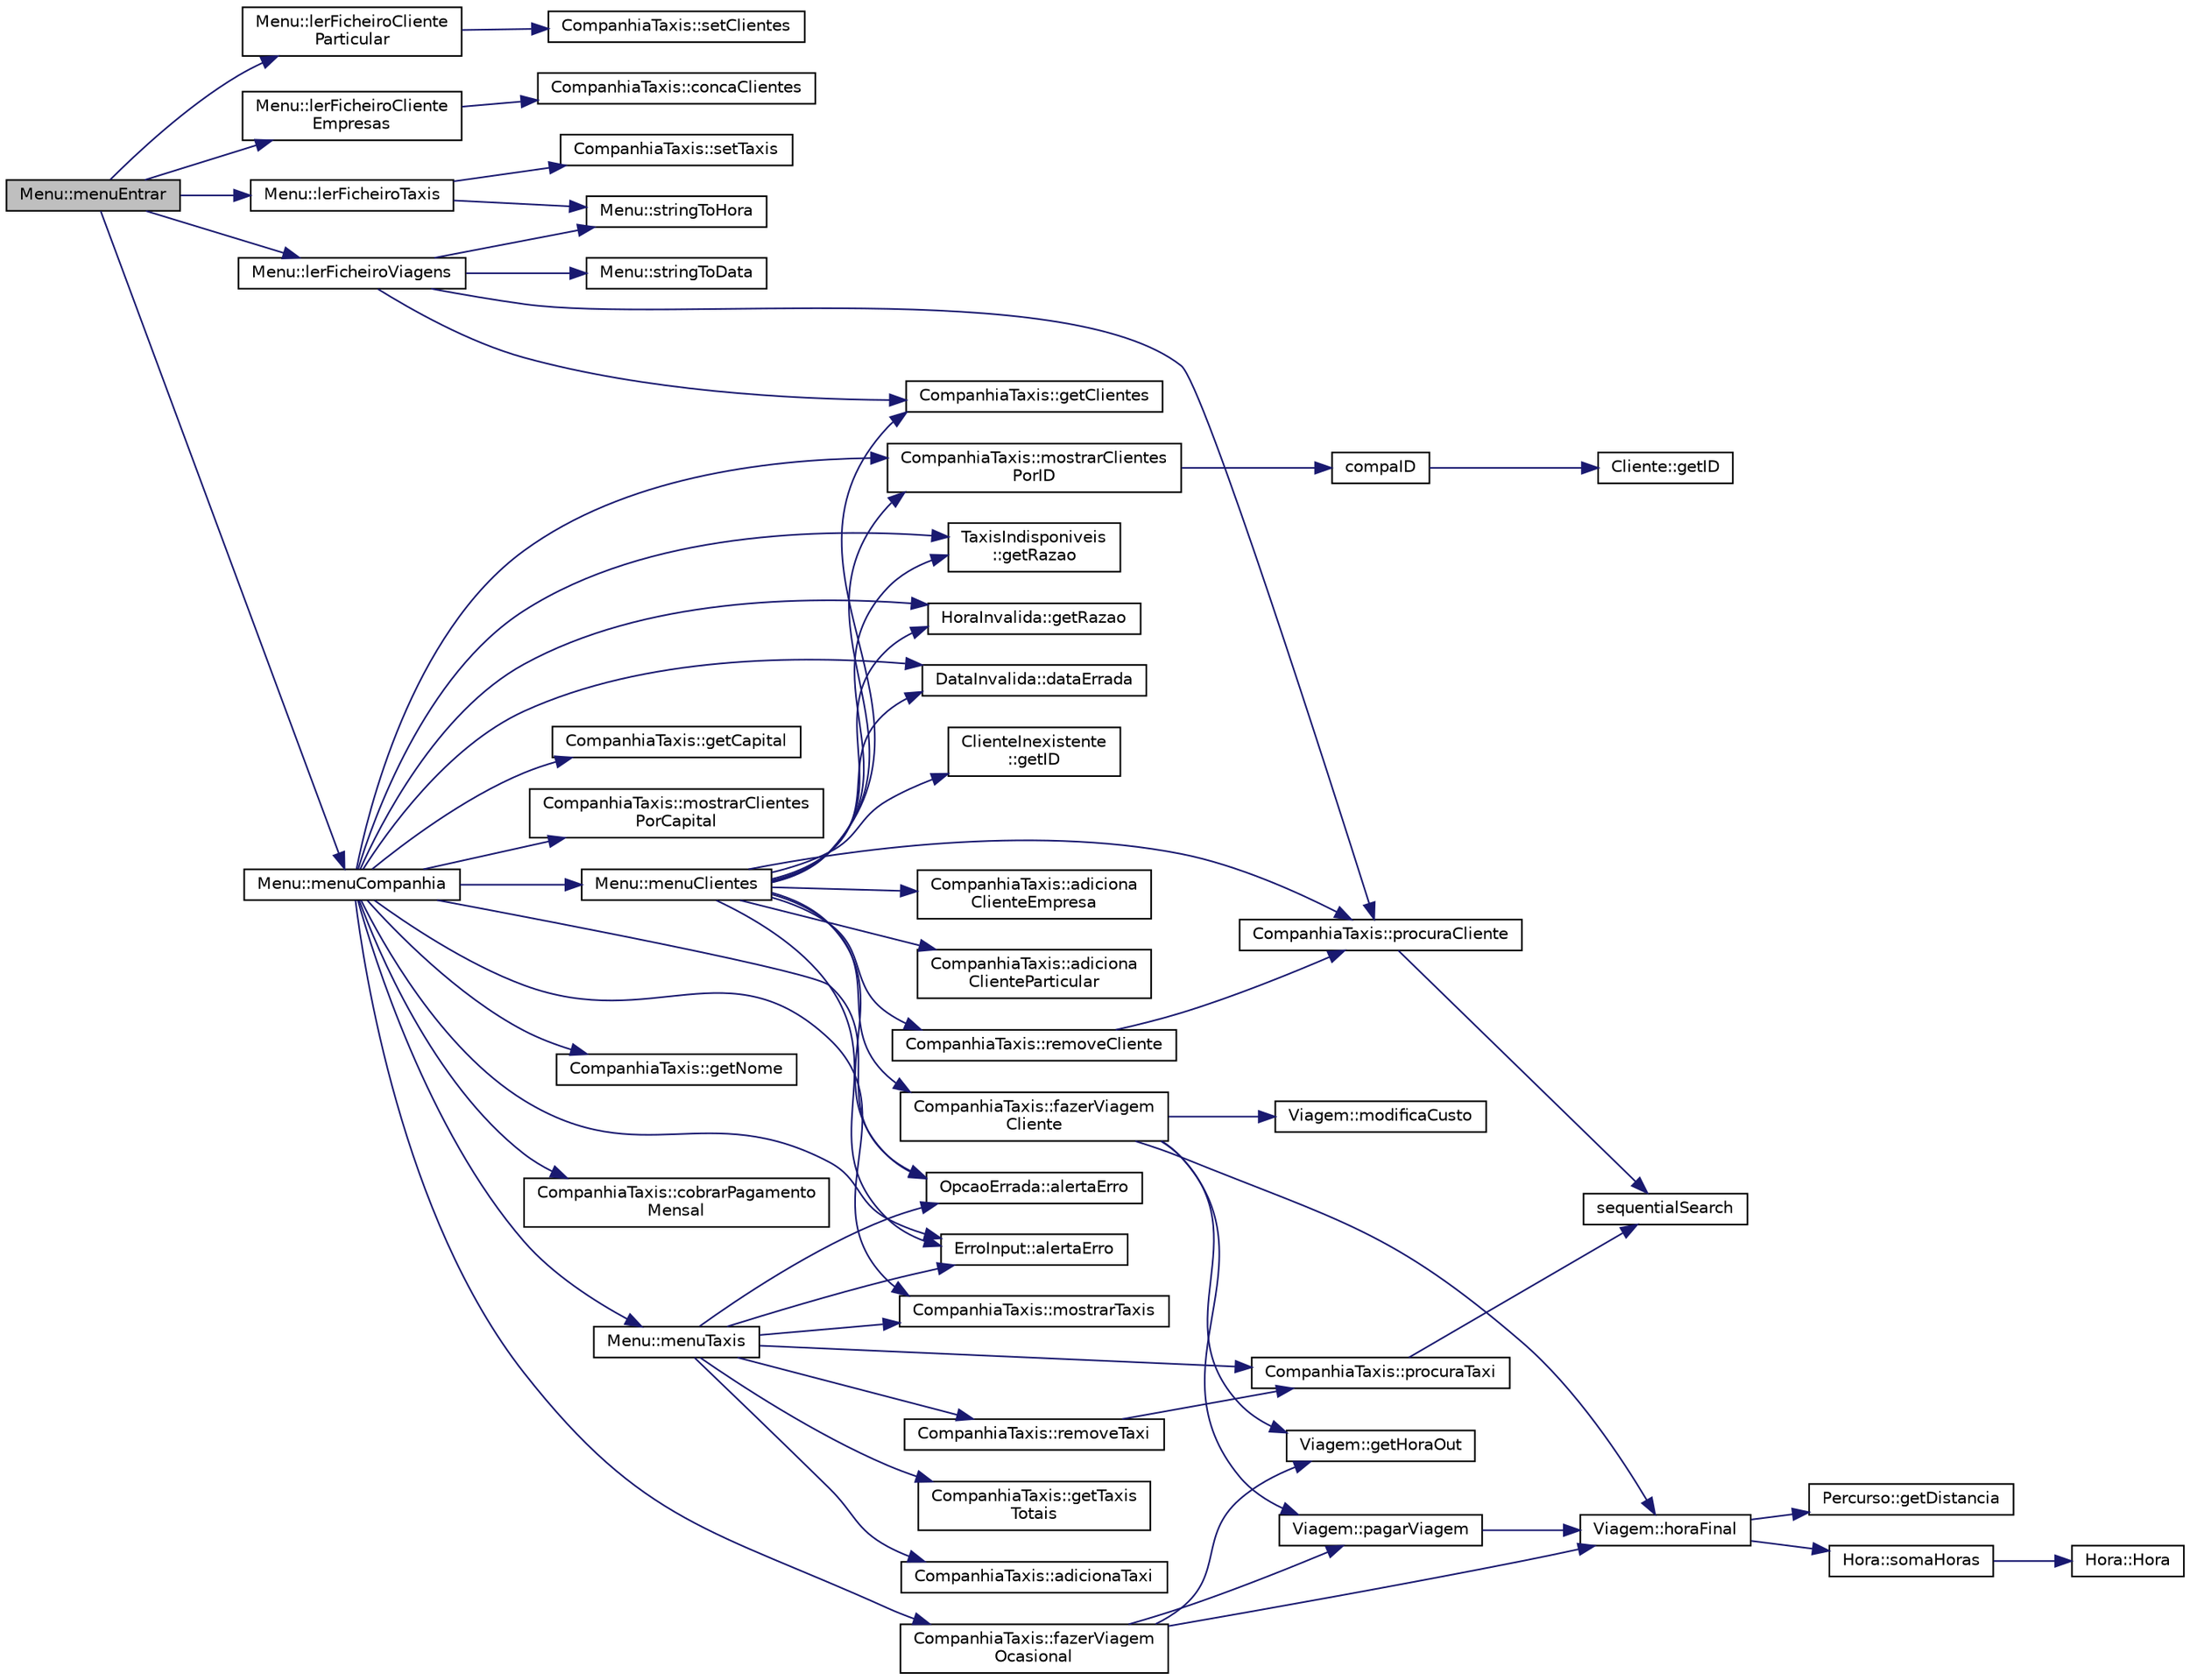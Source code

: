 digraph "Menu::menuEntrar"
{
  edge [fontname="Helvetica",fontsize="10",labelfontname="Helvetica",labelfontsize="10"];
  node [fontname="Helvetica",fontsize="10",shape=record];
  rankdir="LR";
  Node157 [label="Menu::menuEntrar",height=0.2,width=0.4,color="black", fillcolor="grey75", style="filled", fontcolor="black"];
  Node157 -> Node158 [color="midnightblue",fontsize="10",style="solid",fontname="Helvetica"];
  Node158 [label="Menu::lerFicheiroCliente\lParticular",height=0.2,width=0.4,color="black", fillcolor="white", style="filled",URL="$class_menu.html#a27596ff800029b710dfff312ed64d901"];
  Node158 -> Node159 [color="midnightblue",fontsize="10",style="solid",fontname="Helvetica"];
  Node159 [label="CompanhiaTaxis::setClientes",height=0.2,width=0.4,color="black", fillcolor="white", style="filled",URL="$class_companhia_taxis.html#a85a4485f7b63f32410b600223b63b23b",tooltip="função que actualiza a lista de clientes "];
  Node157 -> Node160 [color="midnightblue",fontsize="10",style="solid",fontname="Helvetica"];
  Node160 [label="Menu::lerFicheiroCliente\lEmpresas",height=0.2,width=0.4,color="black", fillcolor="white", style="filled",URL="$class_menu.html#acd4393dafb680960175572e78f3ee9c4"];
  Node160 -> Node161 [color="midnightblue",fontsize="10",style="solid",fontname="Helvetica"];
  Node161 [label="CompanhiaTaxis::concaClientes",height=0.2,width=0.4,color="black", fillcolor="white", style="filled",URL="$class_companhia_taxis.html#a873d6408ef680f5a1fc30f7b6daebc00",tooltip="função usada para concatenar 2 vectores de clientes "];
  Node157 -> Node162 [color="midnightblue",fontsize="10",style="solid",fontname="Helvetica"];
  Node162 [label="Menu::lerFicheiroViagens",height=0.2,width=0.4,color="black", fillcolor="white", style="filled",URL="$class_menu.html#a6e9fd902034d9cfd72d70395313fa2b8"];
  Node162 -> Node163 [color="midnightblue",fontsize="10",style="solid",fontname="Helvetica"];
  Node163 [label="Menu::stringToData",height=0.2,width=0.4,color="black", fillcolor="white", style="filled",URL="$class_menu.html#a9a6b727e45d4dd81c471c2d02108789c"];
  Node162 -> Node164 [color="midnightblue",fontsize="10",style="solid",fontname="Helvetica"];
  Node164 [label="Menu::stringToHora",height=0.2,width=0.4,color="black", fillcolor="white", style="filled",URL="$class_menu.html#a54c4b759f5ea6aaf0fa22916c2caca60"];
  Node162 -> Node165 [color="midnightblue",fontsize="10",style="solid",fontname="Helvetica"];
  Node165 [label="CompanhiaTaxis::procuraCliente",height=0.2,width=0.4,color="black", fillcolor="white", style="filled",URL="$class_companhia_taxis.html#afa0e3741302ef2d98d97c8ecf57d6a8c",tooltip="função para procurar cliente "];
  Node165 -> Node166 [color="midnightblue",fontsize="10",style="solid",fontname="Helvetica"];
  Node166 [label="sequentialSearch",height=0.2,width=0.4,color="black", fillcolor="white", style="filled",URL="$sequential_search_8h.html#acd555ad1f1fc3b2011aab63641f98151"];
  Node162 -> Node167 [color="midnightblue",fontsize="10",style="solid",fontname="Helvetica"];
  Node167 [label="CompanhiaTaxis::getClientes",height=0.2,width=0.4,color="black", fillcolor="white", style="filled",URL="$class_companhia_taxis.html#a361e0a5a5685543138d11f5924a46f91",tooltip="função para obter lista de clientes "];
  Node157 -> Node168 [color="midnightblue",fontsize="10",style="solid",fontname="Helvetica"];
  Node168 [label="Menu::lerFicheiroTaxis",height=0.2,width=0.4,color="black", fillcolor="white", style="filled",URL="$class_menu.html#af98d838cd753416eca441539b23da340"];
  Node168 -> Node164 [color="midnightblue",fontsize="10",style="solid",fontname="Helvetica"];
  Node168 -> Node169 [color="midnightblue",fontsize="10",style="solid",fontname="Helvetica"];
  Node169 [label="CompanhiaTaxis::setTaxis",height=0.2,width=0.4,color="black", fillcolor="white", style="filled",URL="$class_companhia_taxis.html#a4b511a6d3c610c45e4d01d79192d72a2",tooltip="função que actualiza a lista de taxis "];
  Node157 -> Node170 [color="midnightblue",fontsize="10",style="solid",fontname="Helvetica"];
  Node170 [label="Menu::menuCompanhia",height=0.2,width=0.4,color="black", fillcolor="white", style="filled",URL="$class_menu.html#a3cbd7d0e99b7e4f6f05661a2b5f60786"];
  Node170 -> Node171 [color="midnightblue",fontsize="10",style="solid",fontname="Helvetica"];
  Node171 [label="CompanhiaTaxis::getNome",height=0.2,width=0.4,color="black", fillcolor="white", style="filled",URL="$class_companhia_taxis.html#adcb8ed0185c98cbd720a057cf938f765",tooltip="função para obter nome "];
  Node170 -> Node172 [color="midnightblue",fontsize="10",style="solid",fontname="Helvetica"];
  Node172 [label="CompanhiaTaxis::mostrarClientes\lPorID",height=0.2,width=0.4,color="black", fillcolor="white", style="filled",URL="$class_companhia_taxis.html#af88b12183df33c9e9018e0d888d9d3ba",tooltip="função que imprime todos os clientes por ordem crescente de id "];
  Node172 -> Node173 [color="midnightblue",fontsize="10",style="solid",fontname="Helvetica"];
  Node173 [label="compaID",height=0.2,width=0.4,color="black", fillcolor="white", style="filled",URL="$_companhia_taxis_8cpp.html#a10e6eed672c3c5875b7445c3a7cd4e3e"];
  Node173 -> Node174 [color="midnightblue",fontsize="10",style="solid",fontname="Helvetica"];
  Node174 [label="Cliente::getID",height=0.2,width=0.4,color="black", fillcolor="white", style="filled",URL="$class_cliente.html#a46bb7e4db84a2ebb62e3333dd1d7e21b",tooltip="função para obter o id de utente cliente "];
  Node170 -> Node175 [color="midnightblue",fontsize="10",style="solid",fontname="Helvetica"];
  Node175 [label="Menu::menuClientes",height=0.2,width=0.4,color="black", fillcolor="white", style="filled",URL="$class_menu.html#a7f47b12e1011ba227c0c1ae07d896da0"];
  Node175 -> Node176 [color="midnightblue",fontsize="10",style="solid",fontname="Helvetica"];
  Node176 [label="OpcaoErrada::alertaErro",height=0.2,width=0.4,color="black", fillcolor="white", style="filled",URL="$class_opcao_errada.html#a26bc1d7170a0ef29e3a9eae58760ac6f"];
  Node175 -> Node177 [color="midnightblue",fontsize="10",style="solid",fontname="Helvetica"];
  Node177 [label="CompanhiaTaxis::adiciona\lClienteEmpresa",height=0.2,width=0.4,color="black", fillcolor="white", style="filled",URL="$class_companhia_taxis.html#af080e3d223856b45f6d54ce0e05fdfca",tooltip="função que adiciona um cliente empresa à lista de clientes "];
  Node175 -> Node178 [color="midnightblue",fontsize="10",style="solid",fontname="Helvetica"];
  Node178 [label="CompanhiaTaxis::adiciona\lClienteParticular",height=0.2,width=0.4,color="black", fillcolor="white", style="filled",URL="$class_companhia_taxis.html#ad1e93d309abfded2f77a9ac666abda9b",tooltip="função que adiciona um cliente particular à lista de clientes "];
  Node175 -> Node172 [color="midnightblue",fontsize="10",style="solid",fontname="Helvetica"];
  Node175 -> Node179 [color="midnightblue",fontsize="10",style="solid",fontname="Helvetica"];
  Node179 [label="CompanhiaTaxis::removeCliente",height=0.2,width=0.4,color="black", fillcolor="white", style="filled",URL="$class_companhia_taxis.html#a7485931a27987af67f33ce67ae7ea2fd",tooltip="função para eliminar cliente "];
  Node179 -> Node165 [color="midnightblue",fontsize="10",style="solid",fontname="Helvetica"];
  Node175 -> Node165 [color="midnightblue",fontsize="10",style="solid",fontname="Helvetica"];
  Node175 -> Node180 [color="midnightblue",fontsize="10",style="solid",fontname="Helvetica"];
  Node180 [label="CompanhiaTaxis::fazerViagem\lCliente",height=0.2,width=0.4,color="black", fillcolor="white", style="filled",URL="$class_companhia_taxis.html#aaf9c7bd7996ccfb64ed57128051b57ec",tooltip="função cria uma viagem de cliente "];
  Node180 -> Node181 [color="midnightblue",fontsize="10",style="solid",fontname="Helvetica"];
  Node181 [label="Viagem::horaFinal",height=0.2,width=0.4,color="black", fillcolor="white", style="filled",URL="$class_viagem.html#a8c955d57cb23fab49f726065e6eed20c",tooltip="função que calcula a hora final da viagem "];
  Node181 -> Node182 [color="midnightblue",fontsize="10",style="solid",fontname="Helvetica"];
  Node182 [label="Percurso::getDistancia",height=0.2,width=0.4,color="black", fillcolor="white", style="filled",URL="$class_percurso.html#a0f8920294007befff27924c4850ffb44",tooltip="função para obter distância "];
  Node181 -> Node183 [color="midnightblue",fontsize="10",style="solid",fontname="Helvetica"];
  Node183 [label="Hora::somaHoras",height=0.2,width=0.4,color="black", fillcolor="white", style="filled",URL="$class_hora.html#ad54ed49a29096cc68e7090522a53f164",tooltip="função que soma minutos a uma determinada hora "];
  Node183 -> Node184 [color="midnightblue",fontsize="10",style="solid",fontname="Helvetica"];
  Node184 [label="Hora::Hora",height=0.2,width=0.4,color="black", fillcolor="white", style="filled",URL="$class_hora.html#a90c18369977bbf1bf3a7370d8ea9e9ae",tooltip="construtor da classe Hora vazio "];
  Node180 -> Node185 [color="midnightblue",fontsize="10",style="solid",fontname="Helvetica"];
  Node185 [label="Viagem::getHoraOut",height=0.2,width=0.4,color="black", fillcolor="white", style="filled",URL="$class_viagem.html#afd88cf72c79798019634e6656e41f2d1",tooltip="função para obter hora de fim "];
  Node180 -> Node186 [color="midnightblue",fontsize="10",style="solid",fontname="Helvetica"];
  Node186 [label="Viagem::modificaCusto",height=0.2,width=0.4,color="black", fillcolor="white", style="filled",URL="$class_viagem.html#a4ef85ee9e94cb814f7160936dbe7df80",tooltip="função que calcula custo viagem com desconto "];
  Node180 -> Node187 [color="midnightblue",fontsize="10",style="solid",fontname="Helvetica"];
  Node187 [label="Viagem::pagarViagem",height=0.2,width=0.4,color="black", fillcolor="white", style="filled",URL="$class_viagem.html#a4348e5d34d25b6e0964cc25a0708fec9",tooltip="função que calcula o custo da viagem "];
  Node187 -> Node181 [color="midnightblue",fontsize="10",style="solid",fontname="Helvetica"];
  Node175 -> Node188 [color="midnightblue",fontsize="10",style="solid",fontname="Helvetica"];
  Node188 [label="ErroInput::alertaErro",height=0.2,width=0.4,color="black", fillcolor="white", style="filled",URL="$class_erro_input.html#aa4fbfcf2c76e9d74da9a525831bf7efb"];
  Node175 -> Node189 [color="midnightblue",fontsize="10",style="solid",fontname="Helvetica"];
  Node189 [label="ClienteInexistente\l::getID",height=0.2,width=0.4,color="black", fillcolor="white", style="filled",URL="$class_cliente_inexistente.html#a80dfb079ffdabcbaac8ce72ee312d685",tooltip="função para obter id que provocou excessão "];
  Node175 -> Node190 [color="midnightblue",fontsize="10",style="solid",fontname="Helvetica"];
  Node190 [label="TaxisIndisponiveis\l::getRazao",height=0.2,width=0.4,color="black", fillcolor="white", style="filled",URL="$class_taxis_indisponiveis.html#a2b10868ccdb1ecff8429f2d6646d6123",tooltip="função para obter r que provocou excessão "];
  Node175 -> Node191 [color="midnightblue",fontsize="10",style="solid",fontname="Helvetica"];
  Node191 [label="HoraInvalida::getRazao",height=0.2,width=0.4,color="black", fillcolor="white", style="filled",URL="$class_hora_invalida.html#add9cce215a06803ea9bdd0345f1cc7f7",tooltip="função para obter r que provocou excessão "];
  Node175 -> Node192 [color="midnightblue",fontsize="10",style="solid",fontname="Helvetica"];
  Node192 [label="DataInvalida::dataErrada",height=0.2,width=0.4,color="black", fillcolor="white", style="filled",URL="$class_data_invalida.html#ad556f85f63b6ba49d7b7b78154ecf6d7",tooltip="função classe excessão "];
  Node175 -> Node167 [color="midnightblue",fontsize="10",style="solid",fontname="Helvetica"];
  Node170 -> Node193 [color="midnightblue",fontsize="10",style="solid",fontname="Helvetica"];
  Node193 [label="CompanhiaTaxis::getCapital",height=0.2,width=0.4,color="black", fillcolor="white", style="filled",URL="$class_companhia_taxis.html#abded966deadcc6a706685e3d0d7d884b",tooltip="função para obter capital companhia "];
  Node170 -> Node176 [color="midnightblue",fontsize="10",style="solid",fontname="Helvetica"];
  Node170 -> Node194 [color="midnightblue",fontsize="10",style="solid",fontname="Helvetica"];
  Node194 [label="CompanhiaTaxis::fazerViagem\lOcasional",height=0.2,width=0.4,color="black", fillcolor="white", style="filled",URL="$class_companhia_taxis.html#a3499f81020bf1ea2882efb30121a4f4f",tooltip="função cria uma viagem de ocasinal "];
  Node194 -> Node181 [color="midnightblue",fontsize="10",style="solid",fontname="Helvetica"];
  Node194 -> Node185 [color="midnightblue",fontsize="10",style="solid",fontname="Helvetica"];
  Node194 -> Node187 [color="midnightblue",fontsize="10",style="solid",fontname="Helvetica"];
  Node170 -> Node188 [color="midnightblue",fontsize="10",style="solid",fontname="Helvetica"];
  Node170 -> Node190 [color="midnightblue",fontsize="10",style="solid",fontname="Helvetica"];
  Node170 -> Node191 [color="midnightblue",fontsize="10",style="solid",fontname="Helvetica"];
  Node170 -> Node192 [color="midnightblue",fontsize="10",style="solid",fontname="Helvetica"];
  Node170 -> Node195 [color="midnightblue",fontsize="10",style="solid",fontname="Helvetica"];
  Node195 [label="CompanhiaTaxis::mostrarClientes\lPorCapital",height=0.2,width=0.4,color="black", fillcolor="white", style="filled",URL="$class_companhia_taxis.html#a4e73e4617921a2885aa5fde6787787a4",tooltip="função que imprime todos os clientes por ordem descrescente de total gasto em viagens ..."];
  Node170 -> Node196 [color="midnightblue",fontsize="10",style="solid",fontname="Helvetica"];
  Node196 [label="CompanhiaTaxis::mostrarTaxis",height=0.2,width=0.4,color="black", fillcolor="white", style="filled",URL="$class_companhia_taxis.html#ac6e7c25c1f3fb1a97d714668b4189f8f",tooltip="função que imprime todos os taxis da companhia "];
  Node170 -> Node197 [color="midnightblue",fontsize="10",style="solid",fontname="Helvetica"];
  Node197 [label="Menu::menuTaxis",height=0.2,width=0.4,color="black", fillcolor="white", style="filled",URL="$class_menu.html#a1a78c26932ec0ed13e8d9af3cede76c0"];
  Node197 -> Node198 [color="midnightblue",fontsize="10",style="solid",fontname="Helvetica"];
  Node198 [label="CompanhiaTaxis::adicionaTaxi",height=0.2,width=0.4,color="black", fillcolor="white", style="filled",URL="$class_companhia_taxis.html#a97c8ec0ff1e6bb1717698a1ed1e61f9a",tooltip="função para adicionar taxi à lista de taxis "];
  Node197 -> Node196 [color="midnightblue",fontsize="10",style="solid",fontname="Helvetica"];
  Node197 -> Node199 [color="midnightblue",fontsize="10",style="solid",fontname="Helvetica"];
  Node199 [label="CompanhiaTaxis::removeTaxi",height=0.2,width=0.4,color="black", fillcolor="white", style="filled",URL="$class_companhia_taxis.html#a54ad03f877e3e81e4a023e2fdcf3024c",tooltip="função para eliminar taxi "];
  Node199 -> Node200 [color="midnightblue",fontsize="10",style="solid",fontname="Helvetica"];
  Node200 [label="CompanhiaTaxis::procuraTaxi",height=0.2,width=0.4,color="black", fillcolor="white", style="filled",URL="$class_companhia_taxis.html#a14c51fc63afe03bf8850fb9559db634c",tooltip="função para procurar taxi "];
  Node200 -> Node166 [color="midnightblue",fontsize="10",style="solid",fontname="Helvetica"];
  Node197 -> Node188 [color="midnightblue",fontsize="10",style="solid",fontname="Helvetica"];
  Node197 -> Node200 [color="midnightblue",fontsize="10",style="solid",fontname="Helvetica"];
  Node197 -> Node201 [color="midnightblue",fontsize="10",style="solid",fontname="Helvetica"];
  Node201 [label="CompanhiaTaxis::getTaxis\lTotais",height=0.2,width=0.4,color="black", fillcolor="white", style="filled",URL="$class_companhia_taxis.html#a3f1e79958ff4ee7dc12e9fd827eb0bb1",tooltip="função para obter lista de todos os taxis "];
  Node197 -> Node176 [color="midnightblue",fontsize="10",style="solid",fontname="Helvetica"];
  Node170 -> Node202 [color="midnightblue",fontsize="10",style="solid",fontname="Helvetica"];
  Node202 [label="CompanhiaTaxis::cobrarPagamento\lMensal",height=0.2,width=0.4,color="black", fillcolor="white", style="filled",URL="$class_companhia_taxis.html#ad8ce2783c91c95330947cd01b4bc5732",tooltip="função que calcula o valor total de todos os cliente que querem pagar no final do mês ..."];
}
